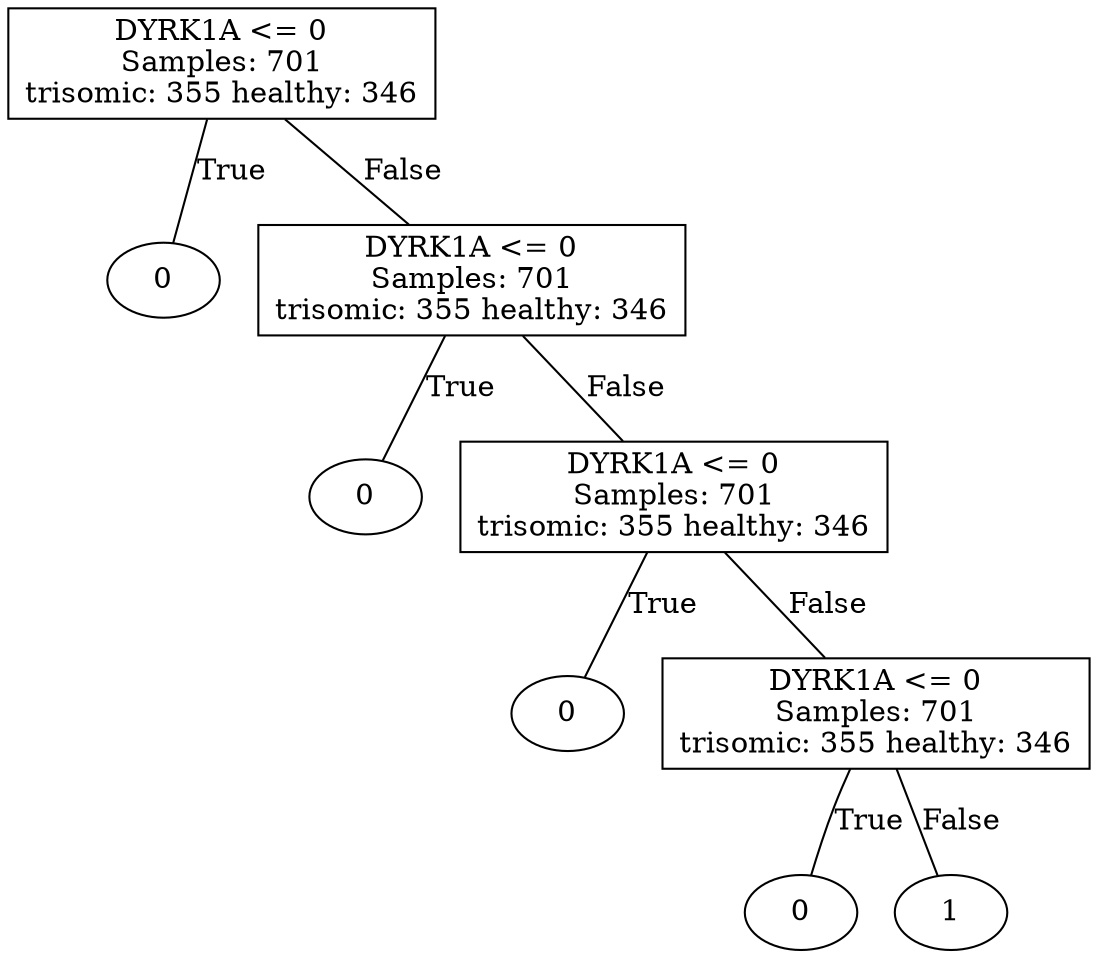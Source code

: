 graph G {
	graph [bb="0,0,399,452"];
	node [label="\N"];
	0	 [fillcolor=red,
		height=0.73611,
		label="DYRK1A <= 0\nSamples: 701\ntrisomic: 355 healthy: 346",
		pos="79,425.5",
		shape=box,
		style=solid,
		width=2.1944];
	1	 [fillcolor=red,
		height=0.5,
		label=0,
		pos="36,321.5",
		shape=oval,
		style=solid,
		width=0.75];
	0 -- 1	 [label=True,
		lp="74.5,373.5",
		pos="68.149,398.76 60.238,379.99 49.752,355.12 42.942,338.97"];
	2	 [fillcolor=red,
		height=0.73611,
		label="DYRK1A <= 0\nSamples: 701\ntrisomic: 355 healthy: 346",
		pos="160,321.5",
		shape=box,
		style=solid,
		width=2.1944];
	0 -- 2	 [label=False,
		lp="139,373.5",
		pos="99.44,398.76 111.72,383.3 127.29,363.69 139.57,348.23"];
	3	 [fillcolor=red,
		height=0.5,
		label=0,
		pos="116,217.5",
		shape=oval,
		style=solid,
		width=0.75];
	2 -- 3	 [label=True,
		lp="153.5,269.5",
		pos="148.9,294.76 140.8,275.99 130.07,251.12 123.1,234.97"];
	4	 [fillcolor=red,
		height=0.73611,
		label="DYRK1A <= 0\nSamples: 701\ntrisomic: 355 healthy: 346",
		pos="240,217.5",
		shape=box,
		style=solid,
		width=2.1944];
	2 -- 4	 [label=False,
		lp="219,269.5",
		pos="180.19,294.76 192.31,279.3 207.69,259.69 219.82,244.23"];
	5	 [fillcolor=red,
		height=0.5,
		label=0,
		pos="196,113.5",
		shape=oval,
		style=solid,
		width=0.75];
	4 -- 5	 [label=True,
		lp="233.5,165.5",
		pos="228.9,190.76 220.8,171.99 210.07,147.12 203.1,130.97"];
	6	 [fillcolor=red,
		height=0.73611,
		label="DYRK1A <= 0\nSamples: 701\ntrisomic: 355 healthy: 346",
		pos="320,113.5",
		shape=box,
		style=solid,
		width=2.1944];
	4 -- 6	 [label=False,
		lp="299,165.5",
		pos="260.19,190.76 272.31,175.3 287.69,155.69 299.82,140.23"];
	7	 [fillcolor=red,
		height=0.5,
		label=0,
		pos="284,18",
		shape=oval,
		style=solid,
		width=0.75];
	6 -- 7	 [label=True,
		lp="316.5,61.5",
		pos="310.16,86.951 303.88,70.622 295.9,49.915 290.42,35.675"];
	8	 [fillcolor=red,
		height=0.5,
		label=1,
		pos="356,18",
		shape=oval,
		style=solid,
		width=0.75];
	6 -- 8	 [label=False,
		lp="357,61.5",
		pos="329.84,86.951 336.12,70.622 344.1,49.915 349.58,35.675"];
}
